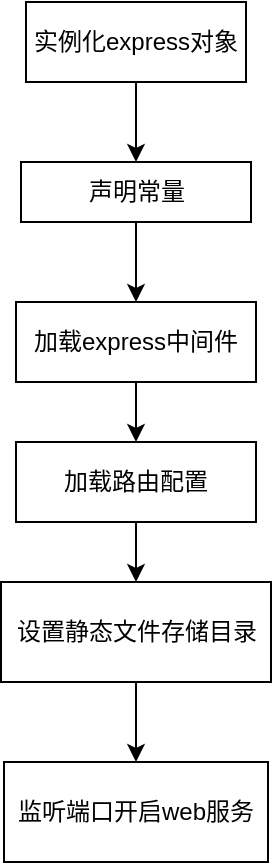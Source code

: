 <mxfile version="20.7.4" type="github">
  <diagram id="WL7aAur9L4CWImLwiO5i" name="第 1 页">
    <mxGraphModel dx="954" dy="616" grid="0" gridSize="10" guides="1" tooltips="1" connect="1" arrows="1" fold="1" page="0" pageScale="1" pageWidth="583" pageHeight="827" math="0" shadow="0">
      <root>
        <mxCell id="0" />
        <mxCell id="1" parent="0" />
        <mxCell id="94FcFMgmiPEx28OAl5Ld-3" style="edgeStyle=orthogonalEdgeStyle;rounded=0;orthogonalLoop=1;jettySize=auto;html=1;" edge="1" parent="1" source="94FcFMgmiPEx28OAl5Ld-1" target="94FcFMgmiPEx28OAl5Ld-2">
          <mxGeometry relative="1" as="geometry" />
        </mxCell>
        <mxCell id="94FcFMgmiPEx28OAl5Ld-1" value="实例化express对象" style="rounded=0;whiteSpace=wrap;html=1;" vertex="1" parent="1">
          <mxGeometry x="220" y="10" width="110" height="40" as="geometry" />
        </mxCell>
        <mxCell id="94FcFMgmiPEx28OAl5Ld-5" style="edgeStyle=orthogonalEdgeStyle;rounded=0;orthogonalLoop=1;jettySize=auto;html=1;entryX=0.5;entryY=0;entryDx=0;entryDy=0;" edge="1" parent="1" source="94FcFMgmiPEx28OAl5Ld-2" target="94FcFMgmiPEx28OAl5Ld-4">
          <mxGeometry relative="1" as="geometry" />
        </mxCell>
        <mxCell id="94FcFMgmiPEx28OAl5Ld-2" value="声明常量" style="rounded=0;whiteSpace=wrap;html=1;" vertex="1" parent="1">
          <mxGeometry x="217.5" y="90" width="115" height="30" as="geometry" />
        </mxCell>
        <mxCell id="94FcFMgmiPEx28OAl5Ld-8" style="edgeStyle=orthogonalEdgeStyle;rounded=0;orthogonalLoop=1;jettySize=auto;html=1;" edge="1" parent="1" source="94FcFMgmiPEx28OAl5Ld-4" target="94FcFMgmiPEx28OAl5Ld-7">
          <mxGeometry relative="1" as="geometry" />
        </mxCell>
        <mxCell id="94FcFMgmiPEx28OAl5Ld-4" value="加载express中间件" style="rounded=0;whiteSpace=wrap;html=1;" vertex="1" parent="1">
          <mxGeometry x="215" y="160" width="120" height="40" as="geometry" />
        </mxCell>
        <mxCell id="94FcFMgmiPEx28OAl5Ld-11" style="edgeStyle=orthogonalEdgeStyle;rounded=0;orthogonalLoop=1;jettySize=auto;html=1;" edge="1" parent="1" source="94FcFMgmiPEx28OAl5Ld-7" target="94FcFMgmiPEx28OAl5Ld-9">
          <mxGeometry relative="1" as="geometry" />
        </mxCell>
        <mxCell id="94FcFMgmiPEx28OAl5Ld-7" value="加载路由配置" style="rounded=0;whiteSpace=wrap;html=1;" vertex="1" parent="1">
          <mxGeometry x="215" y="230" width="120" height="40" as="geometry" />
        </mxCell>
        <mxCell id="94FcFMgmiPEx28OAl5Ld-12" style="edgeStyle=orthogonalEdgeStyle;rounded=0;orthogonalLoop=1;jettySize=auto;html=1;entryX=0.5;entryY=0;entryDx=0;entryDy=0;" edge="1" parent="1" source="94FcFMgmiPEx28OAl5Ld-9" target="94FcFMgmiPEx28OAl5Ld-10">
          <mxGeometry relative="1" as="geometry" />
        </mxCell>
        <mxCell id="94FcFMgmiPEx28OAl5Ld-9" value="设置静态文件存储目录" style="rounded=0;whiteSpace=wrap;html=1;" vertex="1" parent="1">
          <mxGeometry x="207.5" y="300" width="135" height="50" as="geometry" />
        </mxCell>
        <mxCell id="94FcFMgmiPEx28OAl5Ld-10" value="监听端口开启web服务" style="rounded=0;whiteSpace=wrap;html=1;" vertex="1" parent="1">
          <mxGeometry x="209" y="390" width="132" height="50" as="geometry" />
        </mxCell>
      </root>
    </mxGraphModel>
  </diagram>
</mxfile>
